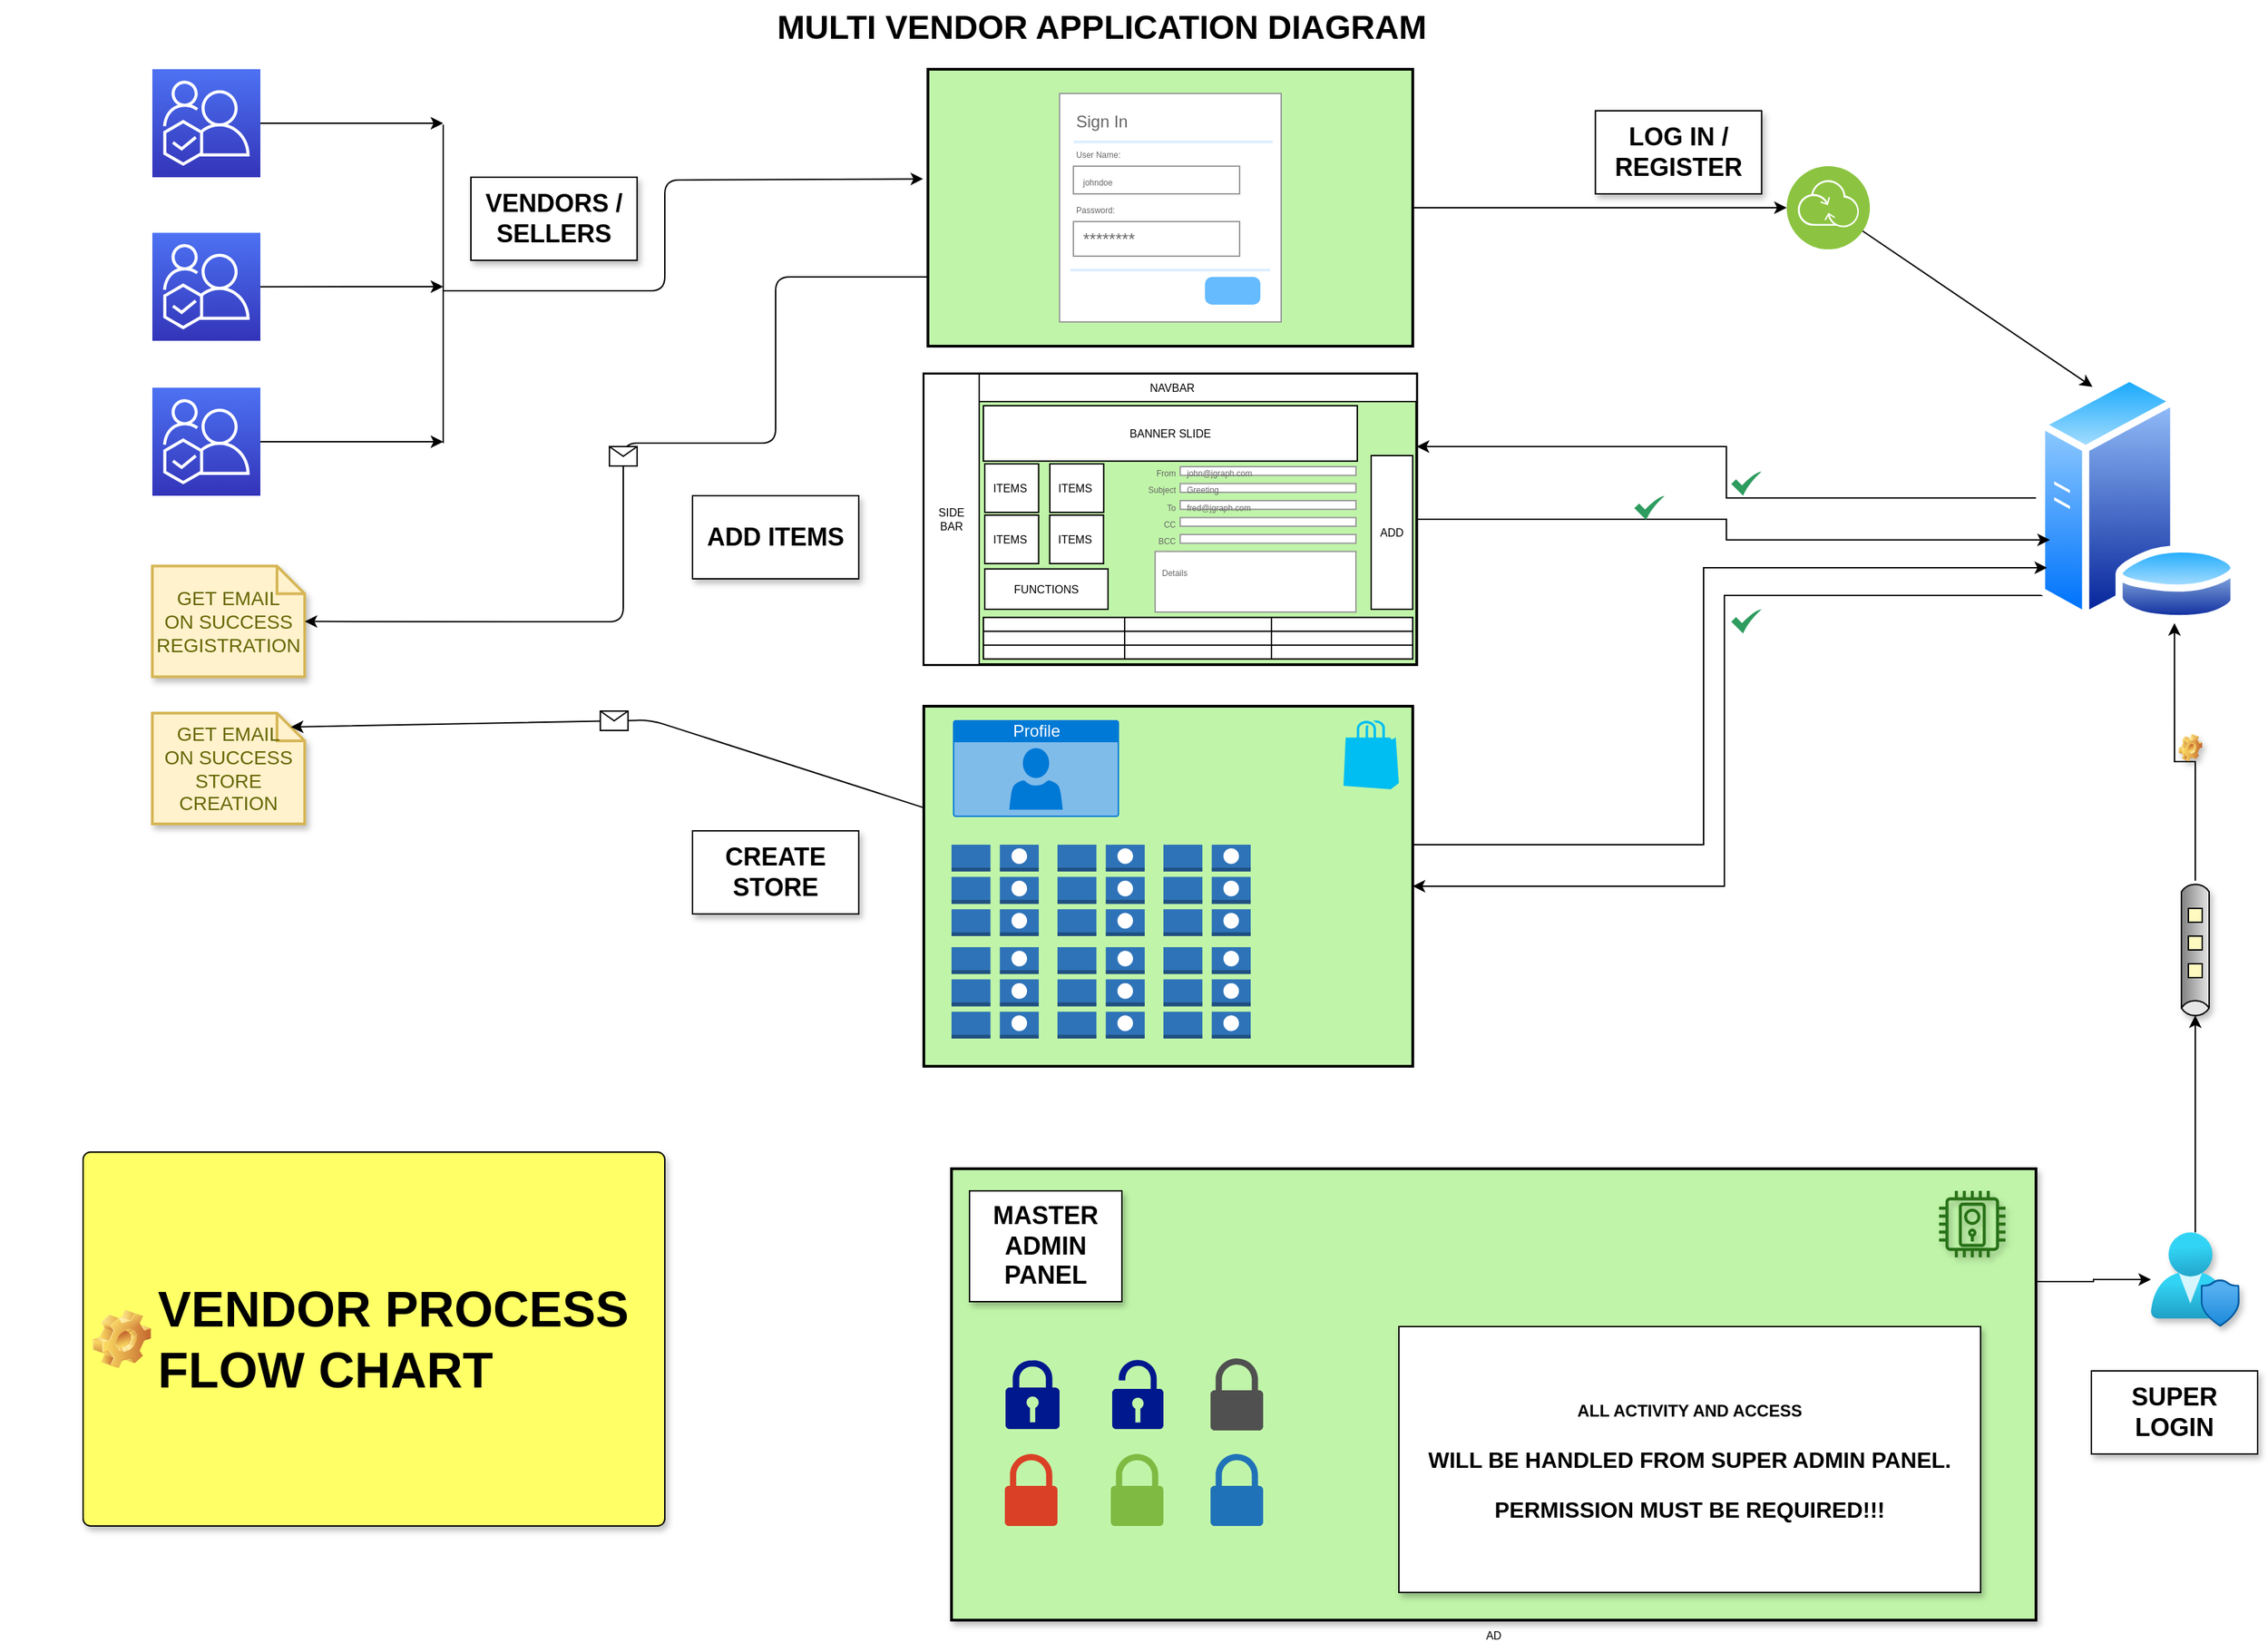 <mxfile version="14.2.9" type="github">
  <diagram name="Page-1" id="74b105a0-9070-1c63-61bc-23e55f88626e">
    <mxGraphModel dx="2556" dy="1112" grid="1" gridSize="10" guides="1" tooltips="1" connect="1" arrows="1" fold="1" page="1" pageScale="1.5" pageWidth="1169" pageHeight="826" background="none" math="0" shadow="0">
      <root>
        <mxCell id="0" style=";html=1;" />
        <mxCell id="1" style=";html=1;" parent="0" />
        <mxCell id="10b056a9c633e61c-30" value="MULTI VENDOR APPLICATION DIAGRAM" style="text;strokeColor=none;fillColor=none;html=1;fontSize=24;fontStyle=1;verticalAlign=middle;align=center;" parent="1" vertex="1">
          <mxGeometry x="80" y="40" width="1590" height="40" as="geometry" />
        </mxCell>
        <mxCell id="xjk3w9mAkQDm7VZ_KI2F-27" value="" style="points=[[0,0,0],[0.25,0,0],[0.5,0,0],[0.75,0,0],[1,0,0],[0,1,0],[0.25,1,0],[0.5,1,0],[0.75,1,0],[1,1,0],[0,0.25,0],[0,0.5,0],[0,0.75,0],[1,0.25,0],[1,0.5,0],[1,0.75,0]];outlineConnect=0;fontColor=#232F3E;gradientColor=#4D72F3;gradientDirection=north;fillColor=#3334B9;strokeColor=#ffffff;dashed=0;verticalLabelPosition=bottom;verticalAlign=top;align=center;html=1;fontSize=12;fontStyle=0;aspect=fixed;shape=mxgraph.aws4.resourceIcon;resIcon=mxgraph.aws4.iq;" vertex="1" parent="1">
          <mxGeometry x="190" y="208.08" width="78" height="78" as="geometry" />
        </mxCell>
        <mxCell id="xjk3w9mAkQDm7VZ_KI2F-29" value="" style="points=[[0,0,0],[0.25,0,0],[0.5,0,0],[0.75,0,0],[1,0,0],[0,1,0],[0.25,1,0],[0.5,1,0],[0.75,1,0],[1,1,0],[0,0.25,0],[0,0.5,0],[0,0.75,0],[1,0.25,0],[1,0.5,0],[1,0.75,0]];outlineConnect=0;fontColor=#232F3E;gradientColor=#4D72F3;gradientDirection=north;fillColor=#3334B9;strokeColor=#ffffff;dashed=0;verticalLabelPosition=bottom;verticalAlign=top;align=center;html=1;fontSize=12;fontStyle=0;aspect=fixed;shape=mxgraph.aws4.resourceIcon;resIcon=mxgraph.aws4.iq;" vertex="1" parent="1">
          <mxGeometry x="190" y="320" width="78" height="78" as="geometry" />
        </mxCell>
        <mxCell id="xjk3w9mAkQDm7VZ_KI2F-30" value="" style="points=[[0,0,0],[0.25,0,0],[0.5,0,0],[0.75,0,0],[1,0,0],[0,1,0],[0.25,1,0],[0.5,1,0],[0.75,1,0],[1,1,0],[0,0.25,0],[0,0.5,0],[0,0.75,0],[1,0.25,0],[1,0.5,0],[1,0.75,0]];outlineConnect=0;fontColor=#232F3E;gradientColor=#4D72F3;gradientDirection=north;fillColor=#3334B9;strokeColor=#ffffff;dashed=0;verticalLabelPosition=bottom;verticalAlign=top;align=center;html=1;fontSize=12;fontStyle=0;aspect=fixed;shape=mxgraph.aws4.resourceIcon;resIcon=mxgraph.aws4.iq;" vertex="1" parent="1">
          <mxGeometry x="190" y="90.0" width="78" height="78" as="geometry" />
        </mxCell>
        <mxCell id="xjk3w9mAkQDm7VZ_KI2F-98" value="" style="group" vertex="1" connectable="0" parent="1">
          <mxGeometry x="747" y="310" width="355.87" height="210" as="geometry" />
        </mxCell>
        <mxCell id="xjk3w9mAkQDm7VZ_KI2F-32" value="" style="strokeWidth=2;dashed=0;align=center;fontSize=8;shape=rect;fillColor=#c0f5a9;verticalLabelPosition=bottom;verticalAlign=top;" vertex="1" parent="xjk3w9mAkQDm7VZ_KI2F-98">
          <mxGeometry x="0.12" width="355.75" height="210" as="geometry" />
        </mxCell>
        <mxCell id="xjk3w9mAkQDm7VZ_KI2F-33" value="NAVBAR" style="strokeWidth=1;dashed=0;align=center;fontSize=8;shape=rect" vertex="1" parent="xjk3w9mAkQDm7VZ_KI2F-98">
          <mxGeometry x="3" width="352.87" height="20" as="geometry" />
        </mxCell>
        <mxCell id="xjk3w9mAkQDm7VZ_KI2F-35" value="ITEMS " style="strokeWidth=1;dashed=0;align=center;fontSize=8;shape=rect" vertex="1" parent="xjk3w9mAkQDm7VZ_KI2F-98">
          <mxGeometry x="44" y="65" width="38.87" height="35" as="geometry" />
        </mxCell>
        <mxCell id="xjk3w9mAkQDm7VZ_KI2F-36" value="BANNER SLIDE" style="strokeWidth=1;dashed=0;align=center;fontSize=8;shape=rect" vertex="1" parent="xjk3w9mAkQDm7VZ_KI2F-98">
          <mxGeometry x="43" y="23" width="270" height="40" as="geometry" />
        </mxCell>
        <mxCell id="xjk3w9mAkQDm7VZ_KI2F-37" value="SIDE&#xa;BAR" style="strokeWidth=1;dashed=0;align=center;fontSize=8;shape=rect" vertex="1" parent="xjk3w9mAkQDm7VZ_KI2F-98">
          <mxGeometry width="40" height="210" as="geometry" />
        </mxCell>
        <mxCell id="xjk3w9mAkQDm7VZ_KI2F-38" value="" style="shape=table;html=1;whiteSpace=wrap;startSize=0;container=1;collapsible=0;childLayout=tableLayout;" vertex="1" parent="xjk3w9mAkQDm7VZ_KI2F-98">
          <mxGeometry x="43" y="175.85" width="310" height="30" as="geometry" />
        </mxCell>
        <mxCell id="xjk3w9mAkQDm7VZ_KI2F-39" value="" style="shape=partialRectangle;html=1;whiteSpace=wrap;collapsible=0;dropTarget=0;pointerEvents=0;fillColor=none;top=0;left=0;bottom=0;right=0;points=[[0,0.5],[1,0.5]];portConstraint=eastwest;" vertex="1" parent="xjk3w9mAkQDm7VZ_KI2F-38">
          <mxGeometry width="310" height="10" as="geometry" />
        </mxCell>
        <mxCell id="xjk3w9mAkQDm7VZ_KI2F-40" value="" style="shape=partialRectangle;html=1;whiteSpace=wrap;connectable=0;fillColor=none;top=0;left=0;bottom=0;right=0;overflow=hidden;" vertex="1" parent="xjk3w9mAkQDm7VZ_KI2F-39">
          <mxGeometry width="102" height="10" as="geometry" />
        </mxCell>
        <mxCell id="xjk3w9mAkQDm7VZ_KI2F-41" value="" style="shape=partialRectangle;html=1;whiteSpace=wrap;connectable=0;fillColor=none;top=0;left=0;bottom=0;right=0;overflow=hidden;" vertex="1" parent="xjk3w9mAkQDm7VZ_KI2F-39">
          <mxGeometry x="102" width="106" height="10" as="geometry" />
        </mxCell>
        <mxCell id="xjk3w9mAkQDm7VZ_KI2F-42" value="" style="shape=partialRectangle;html=1;whiteSpace=wrap;connectable=0;fillColor=none;top=0;left=0;bottom=0;right=0;overflow=hidden;" vertex="1" parent="xjk3w9mAkQDm7VZ_KI2F-39">
          <mxGeometry x="208" width="102" height="10" as="geometry" />
        </mxCell>
        <mxCell id="xjk3w9mAkQDm7VZ_KI2F-43" value="" style="shape=partialRectangle;html=1;whiteSpace=wrap;collapsible=0;dropTarget=0;pointerEvents=0;fillColor=none;top=0;left=0;bottom=0;right=0;points=[[0,0.5],[1,0.5]];portConstraint=eastwest;" vertex="1" parent="xjk3w9mAkQDm7VZ_KI2F-38">
          <mxGeometry y="10" width="310" height="10" as="geometry" />
        </mxCell>
        <mxCell id="xjk3w9mAkQDm7VZ_KI2F-44" value="" style="shape=partialRectangle;html=1;whiteSpace=wrap;connectable=0;fillColor=none;top=0;left=0;bottom=0;right=0;overflow=hidden;" vertex="1" parent="xjk3w9mAkQDm7VZ_KI2F-43">
          <mxGeometry width="102" height="10" as="geometry" />
        </mxCell>
        <mxCell id="xjk3w9mAkQDm7VZ_KI2F-45" value="" style="shape=partialRectangle;html=1;whiteSpace=wrap;connectable=0;fillColor=none;top=0;left=0;bottom=0;right=0;overflow=hidden;" vertex="1" parent="xjk3w9mAkQDm7VZ_KI2F-43">
          <mxGeometry x="102" width="106" height="10" as="geometry" />
        </mxCell>
        <mxCell id="xjk3w9mAkQDm7VZ_KI2F-46" value="" style="shape=partialRectangle;html=1;whiteSpace=wrap;connectable=0;fillColor=none;top=0;left=0;bottom=0;right=0;overflow=hidden;" vertex="1" parent="xjk3w9mAkQDm7VZ_KI2F-43">
          <mxGeometry x="208" width="102" height="10" as="geometry" />
        </mxCell>
        <mxCell id="xjk3w9mAkQDm7VZ_KI2F-47" value="" style="shape=partialRectangle;html=1;whiteSpace=wrap;collapsible=0;dropTarget=0;pointerEvents=0;fillColor=none;top=0;left=0;bottom=0;right=0;points=[[0,0.5],[1,0.5]];portConstraint=eastwest;" vertex="1" parent="xjk3w9mAkQDm7VZ_KI2F-38">
          <mxGeometry y="20" width="310" height="10" as="geometry" />
        </mxCell>
        <mxCell id="xjk3w9mAkQDm7VZ_KI2F-48" value="" style="shape=partialRectangle;html=1;whiteSpace=wrap;connectable=0;fillColor=none;top=0;left=0;bottom=0;right=0;overflow=hidden;" vertex="1" parent="xjk3w9mAkQDm7VZ_KI2F-47">
          <mxGeometry width="102" height="10" as="geometry" />
        </mxCell>
        <mxCell id="xjk3w9mAkQDm7VZ_KI2F-49" value="" style="shape=partialRectangle;html=1;whiteSpace=wrap;connectable=0;fillColor=none;top=0;left=0;bottom=0;right=0;overflow=hidden;" vertex="1" parent="xjk3w9mAkQDm7VZ_KI2F-47">
          <mxGeometry x="102" width="106" height="10" as="geometry" />
        </mxCell>
        <mxCell id="xjk3w9mAkQDm7VZ_KI2F-50" value="" style="shape=partialRectangle;html=1;whiteSpace=wrap;connectable=0;fillColor=none;top=0;left=0;bottom=0;right=0;overflow=hidden;" vertex="1" parent="xjk3w9mAkQDm7VZ_KI2F-47">
          <mxGeometry x="208" width="102" height="10" as="geometry" />
        </mxCell>
        <mxCell id="xjk3w9mAkQDm7VZ_KI2F-62" value="" style="shape=image;html=1;verticalAlign=top;verticalLabelPosition=bottom;labelBackgroundColor=#ffffff;imageAspect=0;aspect=fixed;image=https://cdn3.iconfinder.com/data/icons/fatcow/32/application_form_edit.png" vertex="1" parent="xjk3w9mAkQDm7VZ_KI2F-98">
          <mxGeometry x="321" y="27" width="32" height="32" as="geometry" />
        </mxCell>
        <mxCell id="xjk3w9mAkQDm7VZ_KI2F-92" value="" style="group" vertex="1" connectable="0" parent="xjk3w9mAkQDm7VZ_KI2F-98">
          <mxGeometry x="167" y="67" width="145" height="105" as="geometry" />
        </mxCell>
        <mxCell id="xjk3w9mAkQDm7VZ_KI2F-81" value="&lt;font style=&quot;font-size: 6px&quot;&gt;From&lt;/font&gt;" style="strokeWidth=1;shadow=0;dashed=0;align=center;html=1;shape=mxgraph.mockup.forms.anchor;align=right;spacingRight=2;fontColor=#666666;" vertex="1" parent="xjk3w9mAkQDm7VZ_KI2F-92">
          <mxGeometry width="18.125" height="6.3" as="geometry" />
        </mxCell>
        <mxCell id="xjk3w9mAkQDm7VZ_KI2F-82" value="&lt;font style=&quot;font-size: 6px&quot;&gt;john@jgraph.com&lt;/font&gt;" style="strokeWidth=1;shadow=0;dashed=0;align=center;html=1;shape=mxgraph.mockup.forms.rrect;fillColor=#ffffff;rSize=0;fontColor=#666666;align=left;spacingLeft=3;strokeColor=#999999;" vertex="1" parent="xjk3w9mAkQDm7VZ_KI2F-92">
          <mxGeometry x="18.125" width="126.875" height="6.3" as="geometry" />
        </mxCell>
        <mxCell id="xjk3w9mAkQDm7VZ_KI2F-83" value="&lt;font style=&quot;font-size: 6px&quot;&gt;Subject&lt;/font&gt;" style="strokeWidth=1;shadow=0;dashed=0;align=center;html=1;shape=mxgraph.mockup.forms.anchor;align=right;spacingRight=2;fontColor=#666666;" vertex="1" parent="xjk3w9mAkQDm7VZ_KI2F-92">
          <mxGeometry y="12.25" width="18.125" height="6.3" as="geometry" />
        </mxCell>
        <mxCell id="xjk3w9mAkQDm7VZ_KI2F-84" value="&lt;font style=&quot;font-size: 6px&quot;&gt;Greeting&lt;/font&gt;" style="strokeWidth=1;shadow=0;dashed=0;align=center;html=1;shape=mxgraph.mockup.forms.rrect;fillColor=#ffffff;rSize=0;fontColor=#666666;align=left;spacingLeft=3;strokeColor=#999999;" vertex="1" parent="xjk3w9mAkQDm7VZ_KI2F-92">
          <mxGeometry x="18.125" y="12.25" width="126.875" height="6.3" as="geometry" />
        </mxCell>
        <mxCell id="xjk3w9mAkQDm7VZ_KI2F-85" value="&lt;font style=&quot;font-size: 6px&quot;&gt;To&lt;/font&gt;" style="strokeWidth=1;shadow=0;dashed=0;align=center;html=1;shape=mxgraph.mockup.forms.anchor;align=right;spacingRight=2;fontColor=#666666;" vertex="1" parent="xjk3w9mAkQDm7VZ_KI2F-92">
          <mxGeometry y="24.5" width="18.125" height="6.3" as="geometry" />
        </mxCell>
        <mxCell id="xjk3w9mAkQDm7VZ_KI2F-86" value="&lt;font style=&quot;font-size: 6px&quot;&gt;fred@jgraph.com&lt;/font&gt;" style="strokeWidth=1;shadow=0;dashed=0;align=center;html=1;shape=mxgraph.mockup.forms.rrect;fillColor=#ffffff;rSize=0;fontColor=#666666;align=left;spacingLeft=3;strokeColor=#999999;" vertex="1" parent="xjk3w9mAkQDm7VZ_KI2F-92">
          <mxGeometry x="18.125" y="24.5" width="126.875" height="6.3" as="geometry" />
        </mxCell>
        <mxCell id="xjk3w9mAkQDm7VZ_KI2F-87" value="&lt;font style=&quot;font-size: 6px&quot;&gt;CC&lt;/font&gt;" style="strokeWidth=1;shadow=0;dashed=0;align=center;html=1;shape=mxgraph.mockup.forms.anchor;align=right;spacingRight=2;fontColor=#666666;" vertex="1" parent="xjk3w9mAkQDm7VZ_KI2F-92">
          <mxGeometry y="36.75" width="18.125" height="6.3" as="geometry" />
        </mxCell>
        <mxCell id="xjk3w9mAkQDm7VZ_KI2F-88" value="" style="strokeWidth=1;shadow=0;dashed=0;align=center;html=1;shape=mxgraph.mockup.forms.rrect;fillColor=#ffffff;rSize=0;fontColor=#666666;align=left;spacingLeft=3;strokeColor=#999999;" vertex="1" parent="xjk3w9mAkQDm7VZ_KI2F-92">
          <mxGeometry x="18.125" y="36.75" width="126.875" height="6.3" as="geometry" />
        </mxCell>
        <mxCell id="xjk3w9mAkQDm7VZ_KI2F-89" value="&lt;font style=&quot;font-size: 6px&quot;&gt;BCC&lt;/font&gt;" style="strokeWidth=1;shadow=0;dashed=0;align=center;html=1;shape=mxgraph.mockup.forms.anchor;align=right;spacingRight=2;fontColor=#666666;" vertex="1" parent="xjk3w9mAkQDm7VZ_KI2F-92">
          <mxGeometry y="49" width="18.125" height="6.3" as="geometry" />
        </mxCell>
        <mxCell id="xjk3w9mAkQDm7VZ_KI2F-90" value="" style="strokeWidth=1;shadow=0;dashed=0;align=center;html=1;shape=mxgraph.mockup.forms.rrect;fillColor=#ffffff;rSize=0;fontColor=#666666;align=left;spacingLeft=3;strokeColor=#999999;" vertex="1" parent="xjk3w9mAkQDm7VZ_KI2F-92">
          <mxGeometry x="18.125" y="49" width="126.875" height="6.3" as="geometry" />
        </mxCell>
        <mxCell id="xjk3w9mAkQDm7VZ_KI2F-91" value="&lt;font style=&quot;font-size: 6px&quot;&gt;Details&lt;/font&gt;" style="strokeWidth=1;shadow=0;dashed=0;align=center;html=1;shape=mxgraph.mockup.forms.rrect;fillColor=#ffffff;rSize=0;fontColor=#666666;align=left;spacingLeft=3;strokeColor=#999999;verticalAlign=top;whiteSpace=wrap;" vertex="1" parent="xjk3w9mAkQDm7VZ_KI2F-92">
          <mxGeometry y="61.25" width="145" height="43.75" as="geometry" />
        </mxCell>
        <mxCell id="xjk3w9mAkQDm7VZ_KI2F-93" value="ITEMS " style="strokeWidth=1;dashed=0;align=center;fontSize=8;shape=rect" vertex="1" parent="xjk3w9mAkQDm7VZ_KI2F-98">
          <mxGeometry x="91" y="65" width="38.87" height="35" as="geometry" />
        </mxCell>
        <mxCell id="xjk3w9mAkQDm7VZ_KI2F-94" value="ITEMS " style="strokeWidth=1;dashed=0;align=center;fontSize=8;shape=rect" vertex="1" parent="xjk3w9mAkQDm7VZ_KI2F-98">
          <mxGeometry x="44" y="102" width="38.87" height="35" as="geometry" />
        </mxCell>
        <mxCell id="xjk3w9mAkQDm7VZ_KI2F-95" value="ITEMS " style="strokeWidth=1;dashed=0;align=center;fontSize=8;shape=rect" vertex="1" parent="xjk3w9mAkQDm7VZ_KI2F-98">
          <mxGeometry x="90.87" y="102" width="38.87" height="35" as="geometry" />
        </mxCell>
        <mxCell id="xjk3w9mAkQDm7VZ_KI2F-96" value="ADD" style="strokeWidth=1;dashed=0;align=center;fontSize=8;shape=rect" vertex="1" parent="xjk3w9mAkQDm7VZ_KI2F-98">
          <mxGeometry x="323" y="59" width="30" height="111" as="geometry" />
        </mxCell>
        <mxCell id="xjk3w9mAkQDm7VZ_KI2F-97" value="FUNCTIONS" style="strokeWidth=1;dashed=0;align=center;fontSize=8;shape=rect" vertex="1" parent="xjk3w9mAkQDm7VZ_KI2F-98">
          <mxGeometry x="44" y="140.85" width="89" height="29.15" as="geometry" />
        </mxCell>
        <mxCell id="xjk3w9mAkQDm7VZ_KI2F-99" value="" style="strokeWidth=2;dashed=0;align=center;fontSize=8;shape=rect;fillColor=#c0f5a9;verticalLabelPosition=bottom;verticalAlign=top;" vertex="1" parent="1">
          <mxGeometry x="750" y="90" width="350" height="200" as="geometry" />
        </mxCell>
        <mxCell id="xjk3w9mAkQDm7VZ_KI2F-101" value="" style="strokeWidth=1;shadow=0;dashed=0;align=center;html=1;shape=mxgraph.mockup.forms.rrect;rSize=0;strokeColor=#999999;fillColor=#ffffff;" vertex="1" parent="1">
          <mxGeometry x="845" y="107.5" width="160" height="165" as="geometry" />
        </mxCell>
        <mxCell id="xjk3w9mAkQDm7VZ_KI2F-102" value="Sign In" style="strokeWidth=1;shadow=0;dashed=0;align=center;html=1;shape=mxgraph.mockup.forms.anchor;fontSize=12;fontColor=#666666;align=left;resizeWidth=1;spacingLeft=0;" vertex="1" parent="xjk3w9mAkQDm7VZ_KI2F-101">
          <mxGeometry width="80" height="20" relative="1" as="geometry">
            <mxPoint x="10" y="10" as="offset" />
          </mxGeometry>
        </mxCell>
        <mxCell id="xjk3w9mAkQDm7VZ_KI2F-103" value="" style="shape=line;strokeColor=#ddeeff;strokeWidth=2;html=1;resizeWidth=1;" vertex="1" parent="xjk3w9mAkQDm7VZ_KI2F-101">
          <mxGeometry width="144.0" height="10" relative="1" as="geometry">
            <mxPoint x="10" y="30" as="offset" />
          </mxGeometry>
        </mxCell>
        <mxCell id="xjk3w9mAkQDm7VZ_KI2F-104" value="&lt;font style=&quot;font-size: 6px&quot;&gt;User Name:&lt;/font&gt;" style="strokeWidth=1;shadow=0;dashed=0;align=center;html=1;shape=mxgraph.mockup.forms.anchor;fontSize=12;fontColor=#666666;align=left;resizeWidth=1;spacingLeft=0;" vertex="1" parent="xjk3w9mAkQDm7VZ_KI2F-101">
          <mxGeometry width="80" height="20" relative="1" as="geometry">
            <mxPoint x="10" y="32.5" as="offset" />
          </mxGeometry>
        </mxCell>
        <mxCell id="xjk3w9mAkQDm7VZ_KI2F-105" value="&lt;font style=&quot;font-size: 6px&quot;&gt;johndoe&lt;/font&gt;" style="strokeWidth=1;shadow=0;dashed=0;align=center;html=1;shape=mxgraph.mockup.forms.rrect;rSize=0;strokeColor=#999999;fontColor=#666666;align=left;spacingLeft=5;resizeWidth=1;" vertex="1" parent="xjk3w9mAkQDm7VZ_KI2F-101">
          <mxGeometry width="120" height="20" relative="1" as="geometry">
            <mxPoint x="10" y="52.5" as="offset" />
          </mxGeometry>
        </mxCell>
        <mxCell id="xjk3w9mAkQDm7VZ_KI2F-106" value="&lt;font style=&quot;font-size: 6px&quot;&gt;Password:&lt;/font&gt;" style="strokeWidth=1;shadow=0;dashed=0;align=center;html=1;shape=mxgraph.mockup.forms.anchor;fontSize=12;fontColor=#666666;align=left;resizeWidth=1;spacingLeft=0;" vertex="1" parent="xjk3w9mAkQDm7VZ_KI2F-101">
          <mxGeometry width="80" height="20" relative="1" as="geometry">
            <mxPoint x="10" y="72.5" as="offset" />
          </mxGeometry>
        </mxCell>
        <mxCell id="xjk3w9mAkQDm7VZ_KI2F-107" value="********" style="strokeWidth=1;shadow=0;dashed=0;align=center;html=1;shape=mxgraph.mockup.forms.rrect;rSize=0;strokeColor=#999999;fontColor=#666666;align=left;spacingLeft=5;resizeWidth=1;" vertex="1" parent="xjk3w9mAkQDm7VZ_KI2F-101">
          <mxGeometry width="120" height="25" relative="1" as="geometry">
            <mxPoint x="10" y="92.5" as="offset" />
          </mxGeometry>
        </mxCell>
        <mxCell id="xjk3w9mAkQDm7VZ_KI2F-108" value="" style="strokeWidth=1;shadow=0;dashed=0;align=center;html=1;shape=mxgraph.mockup.forms.rrect;rSize=5;strokeColor=none;fontColor=#ffffff;fillColor=#66bbff;fontSize=16;fontStyle=1;" vertex="1" parent="xjk3w9mAkQDm7VZ_KI2F-101">
          <mxGeometry y="1" width="40" height="20" relative="1" as="geometry">
            <mxPoint x="105" y="-32.5" as="offset" />
          </mxGeometry>
        </mxCell>
        <mxCell id="xjk3w9mAkQDm7VZ_KI2F-110" value="" style="shape=line;strokeColor=#ddeeff;strokeWidth=2;html=1;resizeWidth=1;" vertex="1" parent="xjk3w9mAkQDm7VZ_KI2F-101">
          <mxGeometry y="1" width="144.0" height="10" relative="1" as="geometry">
            <mxPoint x="8" y="-42.5" as="offset" />
          </mxGeometry>
        </mxCell>
        <mxCell id="xjk3w9mAkQDm7VZ_KI2F-114" value="" style="endArrow=classic;html=1;exitX=1;exitY=0.5;exitDx=0;exitDy=0;exitPerimeter=0;" edge="1" parent="1" source="xjk3w9mAkQDm7VZ_KI2F-30">
          <mxGeometry width="50" height="50" relative="1" as="geometry">
            <mxPoint x="920" y="400" as="sourcePoint" />
            <mxPoint x="400" y="129" as="targetPoint" />
          </mxGeometry>
        </mxCell>
        <mxCell id="xjk3w9mAkQDm7VZ_KI2F-116" value="" style="endArrow=classic;html=1;exitX=1;exitY=0.5;exitDx=0;exitDy=0;exitPerimeter=0;" edge="1" parent="1" source="xjk3w9mAkQDm7VZ_KI2F-27">
          <mxGeometry width="50" height="50" relative="1" as="geometry">
            <mxPoint x="278.0" y="139" as="sourcePoint" />
            <mxPoint x="400" y="247" as="targetPoint" />
          </mxGeometry>
        </mxCell>
        <mxCell id="xjk3w9mAkQDm7VZ_KI2F-117" value="" style="endArrow=classic;html=1;exitX=1;exitY=0.5;exitDx=0;exitDy=0;exitPerimeter=0;" edge="1" parent="1" source="xjk3w9mAkQDm7VZ_KI2F-29">
          <mxGeometry width="50" height="50" relative="1" as="geometry">
            <mxPoint x="278.0" y="257.08" as="sourcePoint" />
            <mxPoint x="400" y="359" as="targetPoint" />
          </mxGeometry>
        </mxCell>
        <mxCell id="xjk3w9mAkQDm7VZ_KI2F-118" value="" style="endArrow=none;html=1;" edge="1" parent="1">
          <mxGeometry width="50" height="50" relative="1" as="geometry">
            <mxPoint x="400" y="360" as="sourcePoint" />
            <mxPoint x="400" y="130" as="targetPoint" />
          </mxGeometry>
        </mxCell>
        <mxCell id="xjk3w9mAkQDm7VZ_KI2F-119" value="" style="endArrow=classic;html=1;entryX=-0.01;entryY=0.396;entryDx=0;entryDy=0;entryPerimeter=0;" edge="1" parent="1" target="xjk3w9mAkQDm7VZ_KI2F-99">
          <mxGeometry width="50" height="50" relative="1" as="geometry">
            <mxPoint x="400" y="250" as="sourcePoint" />
            <mxPoint x="760" y="310" as="targetPoint" />
            <Array as="points">
              <mxPoint x="560" y="250" />
              <mxPoint x="560" y="170" />
            </Array>
          </mxGeometry>
        </mxCell>
        <mxCell id="xjk3w9mAkQDm7VZ_KI2F-124" style="edgeStyle=orthogonalEdgeStyle;rounded=0;orthogonalLoop=1;jettySize=auto;html=1;exitX=0;exitY=0.5;exitDx=0;exitDy=0;entryX=1;entryY=0.25;entryDx=0;entryDy=0;" edge="1" parent="1" source="xjk3w9mAkQDm7VZ_KI2F-120" target="xjk3w9mAkQDm7VZ_KI2F-32">
          <mxGeometry relative="1" as="geometry" />
        </mxCell>
        <mxCell id="xjk3w9mAkQDm7VZ_KI2F-143" style="edgeStyle=orthogonalEdgeStyle;rounded=0;orthogonalLoop=1;jettySize=auto;html=1;exitX=0;exitY=1;exitDx=0;exitDy=0;entryX=1;entryY=0.5;entryDx=0;entryDy=0;" edge="1" parent="1" source="xjk3w9mAkQDm7VZ_KI2F-120" target="xjk3w9mAkQDm7VZ_KI2F-130">
          <mxGeometry relative="1" as="geometry">
            <Array as="points">
              <mxPoint x="1571" y="470" />
              <mxPoint x="1325" y="470" />
              <mxPoint x="1325" y="680" />
            </Array>
          </mxGeometry>
        </mxCell>
        <mxCell id="xjk3w9mAkQDm7VZ_KI2F-120" value="" style="aspect=fixed;perimeter=ellipsePerimeter;html=1;align=center;shadow=0;dashed=0;spacingTop=3;image;image=img/lib/active_directory/database_server.svg;" vertex="1" parent="1">
          <mxGeometry x="1550" y="310" width="147" height="179.27" as="geometry" />
        </mxCell>
        <mxCell id="xjk3w9mAkQDm7VZ_KI2F-121" value="" style="html=1;aspect=fixed;strokeColor=none;shadow=0;align=center;verticalAlign=top;fillColor=#2D9C5E;shape=mxgraph.gcp2.check" vertex="1" parent="1">
          <mxGeometry x="1330" y="380.5" width="21.88" height="17.5" as="geometry" />
        </mxCell>
        <mxCell id="xjk3w9mAkQDm7VZ_KI2F-122" value="" style="endArrow=classic;html=1;exitX=1;exitY=0.5;exitDx=0;exitDy=0;entryX=0.25;entryY=0;entryDx=0;entryDy=0;" edge="1" parent="1" source="xjk3w9mAkQDm7VZ_KI2F-125" target="xjk3w9mAkQDm7VZ_KI2F-120">
          <mxGeometry width="50" height="50" relative="1" as="geometry">
            <mxPoint x="1160" y="400" as="sourcePoint" />
            <mxPoint x="1210" y="350" as="targetPoint" />
            <Array as="points">
              <mxPoint x="1400" y="190" />
            </Array>
          </mxGeometry>
        </mxCell>
        <mxCell id="xjk3w9mAkQDm7VZ_KI2F-125" value="" style="aspect=fixed;perimeter=ellipsePerimeter;html=1;align=center;shadow=0;dashed=0;fontColor=#4277BB;labelBackgroundColor=#ffffff;fontSize=12;spacingTop=3;image;image=img/lib/ibm/infrastructure/transformation_connectivity.svg;" vertex="1" parent="1">
          <mxGeometry x="1370" y="160" width="60" height="60" as="geometry" />
        </mxCell>
        <mxCell id="xjk3w9mAkQDm7VZ_KI2F-127" value="" style="endArrow=classic;html=1;exitX=1;exitY=0.5;exitDx=0;exitDy=0;entryX=0;entryY=0.5;entryDx=0;entryDy=0;" edge="1" parent="1" source="xjk3w9mAkQDm7VZ_KI2F-99" target="xjk3w9mAkQDm7VZ_KI2F-125">
          <mxGeometry width="50" height="50" relative="1" as="geometry">
            <mxPoint x="1100" y="190" as="sourcePoint" />
            <mxPoint x="1591.066" y="319.199" as="targetPoint" />
            <Array as="points" />
          </mxGeometry>
        </mxCell>
        <mxCell id="xjk3w9mAkQDm7VZ_KI2F-146" style="edgeStyle=orthogonalEdgeStyle;rounded=0;orthogonalLoop=1;jettySize=auto;html=1;" edge="1" parent="1" source="xjk3w9mAkQDm7VZ_KI2F-130">
          <mxGeometry relative="1" as="geometry">
            <mxPoint x="1558" y="450" as="targetPoint" />
            <Array as="points">
              <mxPoint x="1310" y="650" />
              <mxPoint x="1310" y="450" />
              <mxPoint x="1558" y="450" />
            </Array>
          </mxGeometry>
        </mxCell>
        <mxCell id="xjk3w9mAkQDm7VZ_KI2F-130" value="" style="strokeWidth=2;dashed=0;align=center;fontSize=8;shape=rect;fillColor=#c0f5a9;verticalLabelPosition=bottom;verticalAlign=top;" vertex="1" parent="1">
          <mxGeometry x="747" y="550" width="353" height="260" as="geometry" />
        </mxCell>
        <mxCell id="xjk3w9mAkQDm7VZ_KI2F-131" value="Profile" style="html=1;strokeColor=none;fillColor=#0079D6;labelPosition=center;verticalLabelPosition=middle;verticalAlign=top;align=center;fontSize=12;outlineConnect=0;spacingTop=-6;fontColor=#FFFFFF;shape=mxgraph.sitemap.profile;" vertex="1" parent="1">
          <mxGeometry x="768" y="560" width="120" height="70" as="geometry" />
        </mxCell>
        <mxCell id="xjk3w9mAkQDm7VZ_KI2F-132" value="" style="verticalLabelPosition=bottom;html=1;verticalAlign=top;align=center;strokeColor=none;fillColor=#00BEF2;shape=mxgraph.azure.azure_marketplace;" vertex="1" parent="1">
          <mxGeometry x="1050" y="560" width="40" height="50" as="geometry" />
        </mxCell>
        <mxCell id="xjk3w9mAkQDm7VZ_KI2F-134" value="" style="shape=image;html=1;verticalAlign=top;verticalLabelPosition=bottom;labelBackgroundColor=#ffffff;imageAspect=0;aspect=fixed;image=https://cdn1.iconfinder.com/data/icons/ecommerce-61/48/eccomerce_-_sign_24x7-128.png" vertex="1" parent="1">
          <mxGeometry x="898" y="560" width="49" height="49" as="geometry" />
        </mxCell>
        <mxCell id="xjk3w9mAkQDm7VZ_KI2F-135" value="" style="shape=image;html=1;verticalAlign=top;verticalLabelPosition=bottom;labelBackgroundColor=#ffffff;imageAspect=0;aspect=fixed;image=https://cdn1.iconfinder.com/data/icons/ecommerce-61/48/eccomerce_-_sign_open-128.png" vertex="1" parent="1">
          <mxGeometry x="954" y="555" width="60" height="60" as="geometry" />
        </mxCell>
        <mxCell id="xjk3w9mAkQDm7VZ_KI2F-136" value="" style="outlineConnect=0;dashed=0;verticalLabelPosition=bottom;verticalAlign=top;align=center;html=1;shape=mxgraph.aws3.items;fillColor=#2E73B8;gradientColor=none;" vertex="1" parent="1">
          <mxGeometry x="843.5" y="650" width="63" height="66" as="geometry" />
        </mxCell>
        <mxCell id="xjk3w9mAkQDm7VZ_KI2F-137" value="" style="outlineConnect=0;dashed=0;verticalLabelPosition=bottom;verticalAlign=top;align=center;html=1;shape=mxgraph.aws3.items;fillColor=#2E73B8;gradientColor=none;" vertex="1" parent="1">
          <mxGeometry x="767" y="650" width="63" height="66" as="geometry" />
        </mxCell>
        <mxCell id="xjk3w9mAkQDm7VZ_KI2F-138" value="" style="outlineConnect=0;dashed=0;verticalLabelPosition=bottom;verticalAlign=top;align=center;html=1;shape=mxgraph.aws3.items;fillColor=#2E73B8;gradientColor=none;" vertex="1" parent="1">
          <mxGeometry x="920" y="650" width="63" height="66" as="geometry" />
        </mxCell>
        <mxCell id="xjk3w9mAkQDm7VZ_KI2F-139" value="" style="outlineConnect=0;dashed=0;verticalLabelPosition=bottom;verticalAlign=top;align=center;html=1;shape=mxgraph.aws3.items;fillColor=#2E73B8;gradientColor=none;" vertex="1" parent="1">
          <mxGeometry x="767" y="724" width="63" height="66" as="geometry" />
        </mxCell>
        <mxCell id="xjk3w9mAkQDm7VZ_KI2F-140" value="" style="outlineConnect=0;dashed=0;verticalLabelPosition=bottom;verticalAlign=top;align=center;html=1;shape=mxgraph.aws3.items;fillColor=#2E73B8;gradientColor=none;" vertex="1" parent="1">
          <mxGeometry x="843.5" y="724" width="63" height="66" as="geometry" />
        </mxCell>
        <mxCell id="xjk3w9mAkQDm7VZ_KI2F-141" value="" style="outlineConnect=0;dashed=0;verticalLabelPosition=bottom;verticalAlign=top;align=center;html=1;shape=mxgraph.aws3.items;fillColor=#2E73B8;gradientColor=none;" vertex="1" parent="1">
          <mxGeometry x="920" y="724" width="63" height="66" as="geometry" />
        </mxCell>
        <mxCell id="xjk3w9mAkQDm7VZ_KI2F-145" style="edgeStyle=orthogonalEdgeStyle;rounded=0;orthogonalLoop=1;jettySize=auto;html=1;entryX=0.068;entryY=0.669;entryDx=0;entryDy=0;entryPerimeter=0;" edge="1" parent="1" source="xjk3w9mAkQDm7VZ_KI2F-32" target="xjk3w9mAkQDm7VZ_KI2F-120">
          <mxGeometry relative="1" as="geometry" />
        </mxCell>
        <mxCell id="xjk3w9mAkQDm7VZ_KI2F-147" value="" style="html=1;aspect=fixed;strokeColor=none;shadow=0;align=center;verticalAlign=top;fillColor=#2D9C5E;shape=mxgraph.gcp2.check" vertex="1" parent="1">
          <mxGeometry x="1260" y="398" width="21.88" height="17.5" as="geometry" />
        </mxCell>
        <mxCell id="xjk3w9mAkQDm7VZ_KI2F-148" value="" style="html=1;aspect=fixed;strokeColor=none;shadow=0;align=center;verticalAlign=top;fillColor=#2D9C5E;shape=mxgraph.gcp2.check" vertex="1" parent="1">
          <mxGeometry x="1330" y="480" width="21.88" height="17.5" as="geometry" />
        </mxCell>
        <mxCell id="xjk3w9mAkQDm7VZ_KI2F-152" value="&lt;h2&gt;VENDORS / SELLERS&lt;/h2&gt;" style="whiteSpace=wrap;html=1;shadow=1;" vertex="1" parent="1">
          <mxGeometry x="420" y="168" width="120" height="60" as="geometry" />
        </mxCell>
        <mxCell id="xjk3w9mAkQDm7VZ_KI2F-153" value="&lt;h2&gt;LOG IN / REGISTER&lt;/h2&gt;" style="whiteSpace=wrap;html=1;shadow=1;" vertex="1" parent="1">
          <mxGeometry x="1231.88" y="120" width="120" height="60" as="geometry" />
        </mxCell>
        <mxCell id="xjk3w9mAkQDm7VZ_KI2F-154" value="&lt;h2&gt;ADD ITEMS&lt;/h2&gt;" style="whiteSpace=wrap;html=1;shadow=1;" vertex="1" parent="1">
          <mxGeometry x="580.0" y="398" width="120" height="60" as="geometry" />
        </mxCell>
        <mxCell id="xjk3w9mAkQDm7VZ_KI2F-155" value="&lt;h2&gt;CREATE STORE&lt;/h2&gt;" style="whiteSpace=wrap;html=1;shadow=1;" vertex="1" parent="1">
          <mxGeometry x="580.0" y="640" width="120" height="60" as="geometry" />
        </mxCell>
        <mxCell id="xjk3w9mAkQDm7VZ_KI2F-164" value="" style="group" vertex="1" connectable="0" parent="1">
          <mxGeometry x="190" y="448.75" width="110.0" height="80" as="geometry" />
        </mxCell>
        <mxCell id="xjk3w9mAkQDm7VZ_KI2F-162" value="GET EMAIL&lt;br&gt;ON SUCCESS&lt;br&gt;REGISTRATION" style="shape=note;strokeWidth=2;fontSize=14;size=20;whiteSpace=wrap;html=1;fillColor=#fff2cc;strokeColor=#d6b656;fontColor=#666600;shadow=1;" vertex="1" parent="xjk3w9mAkQDm7VZ_KI2F-164">
          <mxGeometry width="110.0" height="80" as="geometry" />
        </mxCell>
        <mxCell id="xjk3w9mAkQDm7VZ_KI2F-159" value="" style="endArrow=classic;html=1;exitX=0;exitY=0.75;exitDx=0;exitDy=0;" edge="1" parent="1" source="xjk3w9mAkQDm7VZ_KI2F-99" target="xjk3w9mAkQDm7VZ_KI2F-162">
          <mxGeometry relative="1" as="geometry">
            <mxPoint x="720" y="21.25" as="sourcePoint" />
            <mxPoint x="110" y="51.25" as="targetPoint" />
            <Array as="points">
              <mxPoint x="640" y="240" />
              <mxPoint x="640" y="360" />
              <mxPoint x="530" y="360" />
              <mxPoint x="530" y="489" />
            </Array>
          </mxGeometry>
        </mxCell>
        <mxCell id="xjk3w9mAkQDm7VZ_KI2F-160" value="" style="shape=message;html=1;outlineConnect=0;" vertex="1" parent="xjk3w9mAkQDm7VZ_KI2F-159">
          <mxGeometry width="20" height="14" relative="1" as="geometry">
            <mxPoint x="-10" y="-7" as="offset" />
          </mxGeometry>
        </mxCell>
        <mxCell id="xjk3w9mAkQDm7VZ_KI2F-167" value="" style="group" vertex="1" connectable="0" parent="1">
          <mxGeometry x="190" y="555" width="110.0" height="80" as="geometry" />
        </mxCell>
        <mxCell id="xjk3w9mAkQDm7VZ_KI2F-168" value="GET EMAIL&lt;br&gt;ON SUCCESS&lt;br&gt;STORE CREATION" style="shape=note;strokeWidth=2;fontSize=14;size=20;whiteSpace=wrap;html=1;fillColor=#fff2cc;strokeColor=#d6b656;fontColor=#666600;shadow=1;" vertex="1" parent="xjk3w9mAkQDm7VZ_KI2F-167">
          <mxGeometry width="110.0" height="80" as="geometry" />
        </mxCell>
        <mxCell id="xjk3w9mAkQDm7VZ_KI2F-169" value="" style="endArrow=classic;html=1;entryX=0;entryY=0;entryDx=100;entryDy=10;entryPerimeter=0;" edge="1" parent="1" source="xjk3w9mAkQDm7VZ_KI2F-130" target="xjk3w9mAkQDm7VZ_KI2F-168">
          <mxGeometry relative="1" as="geometry">
            <mxPoint x="760" y="250" as="sourcePoint" />
            <mxPoint x="310" y="471.658" as="targetPoint" />
            <Array as="points">
              <mxPoint x="550" y="560" />
            </Array>
          </mxGeometry>
        </mxCell>
        <mxCell id="xjk3w9mAkQDm7VZ_KI2F-170" value="" style="shape=message;html=1;outlineConnect=0;" vertex="1" parent="xjk3w9mAkQDm7VZ_KI2F-169">
          <mxGeometry width="20" height="14" relative="1" as="geometry">
            <mxPoint x="-10" y="-7" as="offset" />
          </mxGeometry>
        </mxCell>
        <mxCell id="xjk3w9mAkQDm7VZ_KI2F-192" style="edgeStyle=orthogonalEdgeStyle;rounded=0;orthogonalLoop=1;jettySize=auto;html=1;entryX=1;entryY=0.5;entryDx=-2.7;entryDy=0;entryPerimeter=0;" edge="1" parent="1" source="xjk3w9mAkQDm7VZ_KI2F-173" target="xjk3w9mAkQDm7VZ_KI2F-190">
          <mxGeometry relative="1" as="geometry" />
        </mxCell>
        <mxCell id="xjk3w9mAkQDm7VZ_KI2F-173" value="" style="aspect=fixed;html=1;points=[];align=center;image;fontSize=12;image=img/lib/azure2/management_governance/User_Privacy.svg;shadow=1;" vertex="1" parent="1">
          <mxGeometry x="1633" y="930" width="64" height="68" as="geometry" />
        </mxCell>
        <mxCell id="xjk3w9mAkQDm7VZ_KI2F-186" style="edgeStyle=orthogonalEdgeStyle;rounded=0;orthogonalLoop=1;jettySize=auto;html=1;exitX=1;exitY=0.25;exitDx=0;exitDy=0;" edge="1" parent="1" source="xjk3w9mAkQDm7VZ_KI2F-174" target="xjk3w9mAkQDm7VZ_KI2F-173">
          <mxGeometry relative="1" as="geometry" />
        </mxCell>
        <mxCell id="xjk3w9mAkQDm7VZ_KI2F-174" value="AD" style="strokeWidth=2;dashed=0;align=center;fontSize=8;shape=rect;fillColor=#c0f5a9;verticalLabelPosition=bottom;verticalAlign=top;shadow=1;" vertex="1" parent="1">
          <mxGeometry x="767" y="884" width="783" height="326" as="geometry" />
        </mxCell>
        <mxCell id="xjk3w9mAkQDm7VZ_KI2F-175" value="&lt;h2&gt;MASTER ADMIN PANEL&lt;/h2&gt;" style="whiteSpace=wrap;html=1;shadow=1;" vertex="1" parent="1">
          <mxGeometry x="780" y="900" width="110" height="80" as="geometry" />
        </mxCell>
        <mxCell id="xjk3w9mAkQDm7VZ_KI2F-176" value="" style="pointerEvents=1;shadow=0;dashed=0;html=1;strokeColor=none;labelPosition=center;verticalLabelPosition=bottom;verticalAlign=top;outlineConnect=0;align=center;shape=mxgraph.office.security.lock_protected;fillColor=#DA4026;" vertex="1" parent="1">
          <mxGeometry x="805.5" y="1090" width="38" height="52" as="geometry" />
        </mxCell>
        <mxCell id="xjk3w9mAkQDm7VZ_KI2F-177" value="" style="pointerEvents=1;shadow=0;dashed=0;html=1;strokeColor=none;labelPosition=center;verticalLabelPosition=bottom;verticalAlign=top;outlineConnect=0;align=center;shape=mxgraph.office.security.lock_protected;fillColor=#7FBA42;" vertex="1" parent="1">
          <mxGeometry x="882" y="1090" width="38" height="52" as="geometry" />
        </mxCell>
        <mxCell id="xjk3w9mAkQDm7VZ_KI2F-178" value="" style="pointerEvents=1;shadow=0;dashed=0;html=1;strokeColor=none;labelPosition=center;verticalLabelPosition=bottom;verticalAlign=top;outlineConnect=0;align=center;shape=mxgraph.office.security.lock_protected;fillColor=#2072B8;" vertex="1" parent="1">
          <mxGeometry x="954" y="1090" width="38" height="52" as="geometry" />
        </mxCell>
        <mxCell id="xjk3w9mAkQDm7VZ_KI2F-179" value="" style="pointerEvents=1;shadow=0;dashed=0;html=1;strokeColor=none;fillColor=#505050;labelPosition=center;verticalLabelPosition=bottom;verticalAlign=top;outlineConnect=0;align=center;shape=mxgraph.office.security.lock_protected;" vertex="1" parent="1">
          <mxGeometry x="954" y="1021" width="38" height="52" as="geometry" />
        </mxCell>
        <mxCell id="xjk3w9mAkQDm7VZ_KI2F-180" value="" style="aspect=fixed;pointerEvents=1;shadow=0;dashed=0;html=1;strokeColor=none;labelPosition=center;verticalLabelPosition=bottom;verticalAlign=top;align=center;fillColor=#00188D;shape=mxgraph.mscae.enterprise.lock_unlocked" vertex="1" parent="1">
          <mxGeometry x="883" y="1022" width="37" height="50" as="geometry" />
        </mxCell>
        <mxCell id="xjk3w9mAkQDm7VZ_KI2F-181" value="" style="aspect=fixed;pointerEvents=1;shadow=0;dashed=0;html=1;strokeColor=none;labelPosition=center;verticalLabelPosition=bottom;verticalAlign=top;align=center;fillColor=#00188D;shape=mxgraph.mscae.enterprise.lock" vertex="1" parent="1">
          <mxGeometry x="806" y="1022" width="39" height="50" as="geometry" />
        </mxCell>
        <mxCell id="xjk3w9mAkQDm7VZ_KI2F-183" value="" style="outlineConnect=0;fontColor=#232F3E;gradientColor=none;fillColor=#277116;strokeColor=none;dashed=0;verticalLabelPosition=bottom;verticalAlign=top;align=center;html=1;fontSize=12;fontStyle=0;aspect=fixed;pointerEvents=1;shape=mxgraph.aws4.door_lock;shadow=1;" vertex="1" parent="1">
          <mxGeometry x="1480" y="900" width="48" height="48" as="geometry" />
        </mxCell>
        <mxCell id="xjk3w9mAkQDm7VZ_KI2F-187" value="&lt;h2&gt;SUPER LOGIN&lt;/h2&gt;" style="whiteSpace=wrap;html=1;shadow=1;" vertex="1" parent="1">
          <mxGeometry x="1590" y="1030" width="120" height="60" as="geometry" />
        </mxCell>
        <mxCell id="xjk3w9mAkQDm7VZ_KI2F-193" style="edgeStyle=orthogonalEdgeStyle;rounded=0;orthogonalLoop=1;jettySize=auto;html=1;entryX=0.68;entryY=1.004;entryDx=0;entryDy=0;entryPerimeter=0;" edge="1" parent="1" source="xjk3w9mAkQDm7VZ_KI2F-190" target="xjk3w9mAkQDm7VZ_KI2F-120">
          <mxGeometry relative="1" as="geometry">
            <Array as="points">
              <mxPoint x="1665" y="590" />
              <mxPoint x="1650" y="590" />
            </Array>
          </mxGeometry>
        </mxCell>
        <mxCell id="xjk3w9mAkQDm7VZ_KI2F-190" value="" style="strokeWidth=1;outlineConnect=0;dashed=0;align=center;html=1;fontSize=8;shape=mxgraph.eip.dataChannel;verticalLabelPosition=bottom;labelBackgroundColor=#ffffff;verticalAlign=top;shadow=1;rotation=90;" vertex="1" parent="1">
          <mxGeometry x="1615" y="716" width="100" height="20" as="geometry" />
        </mxCell>
        <mxCell id="xjk3w9mAkQDm7VZ_KI2F-194" value="" style="shape=image;html=1;verticalLabelPosition=bottom;verticalAlign=top;imageAspect=1;aspect=fixed;image=img/clipart/Gear_128x128.png;shadow=1;" vertex="1" parent="1">
          <mxGeometry x="1652.95" y="570" width="17.05" height="20" as="geometry" />
        </mxCell>
        <mxCell id="xjk3w9mAkQDm7VZ_KI2F-195" value="&lt;h2&gt;&lt;font style=&quot;font-size: 12px&quot;&gt;ALL ACTIVITY AND ACCESS&lt;/font&gt;&lt;/h2&gt;&lt;h2&gt;&lt;/h2&gt;&lt;h2&gt;&lt;font size=&quot;3&quot;&gt;&lt;span&gt;WILL BE HANDLED FROM SUPER ADMIN PANEL.&lt;/span&gt;&lt;br&gt;&lt;/font&gt;&lt;/h2&gt;&lt;h2&gt;&lt;div&gt;&lt;font size=&quot;3&quot;&gt;PERMISSION MUST BE REQUIRED!!!&lt;/font&gt;&lt;/div&gt;&lt;/h2&gt;" style="whiteSpace=wrap;html=1;shadow=1;align=center;" vertex="1" parent="1">
          <mxGeometry x="1090" y="998" width="420" height="192" as="geometry" />
        </mxCell>
        <mxCell id="xjk3w9mAkQDm7VZ_KI2F-196" value="&lt;font style=&quot;font-size: 36px&quot;&gt;VENDOR PROCESS&lt;br&gt;FLOW CHART&lt;/font&gt;" style="label;whiteSpace=wrap;html=1;image=img/clipart/Gear_128x128.png;shadow=1;arcSize=2;fillColor=#FFFF66;" vertex="1" parent="1">
          <mxGeometry x="140" y="872" width="420" height="270" as="geometry" />
        </mxCell>
      </root>
    </mxGraphModel>
  </diagram>
</mxfile>

